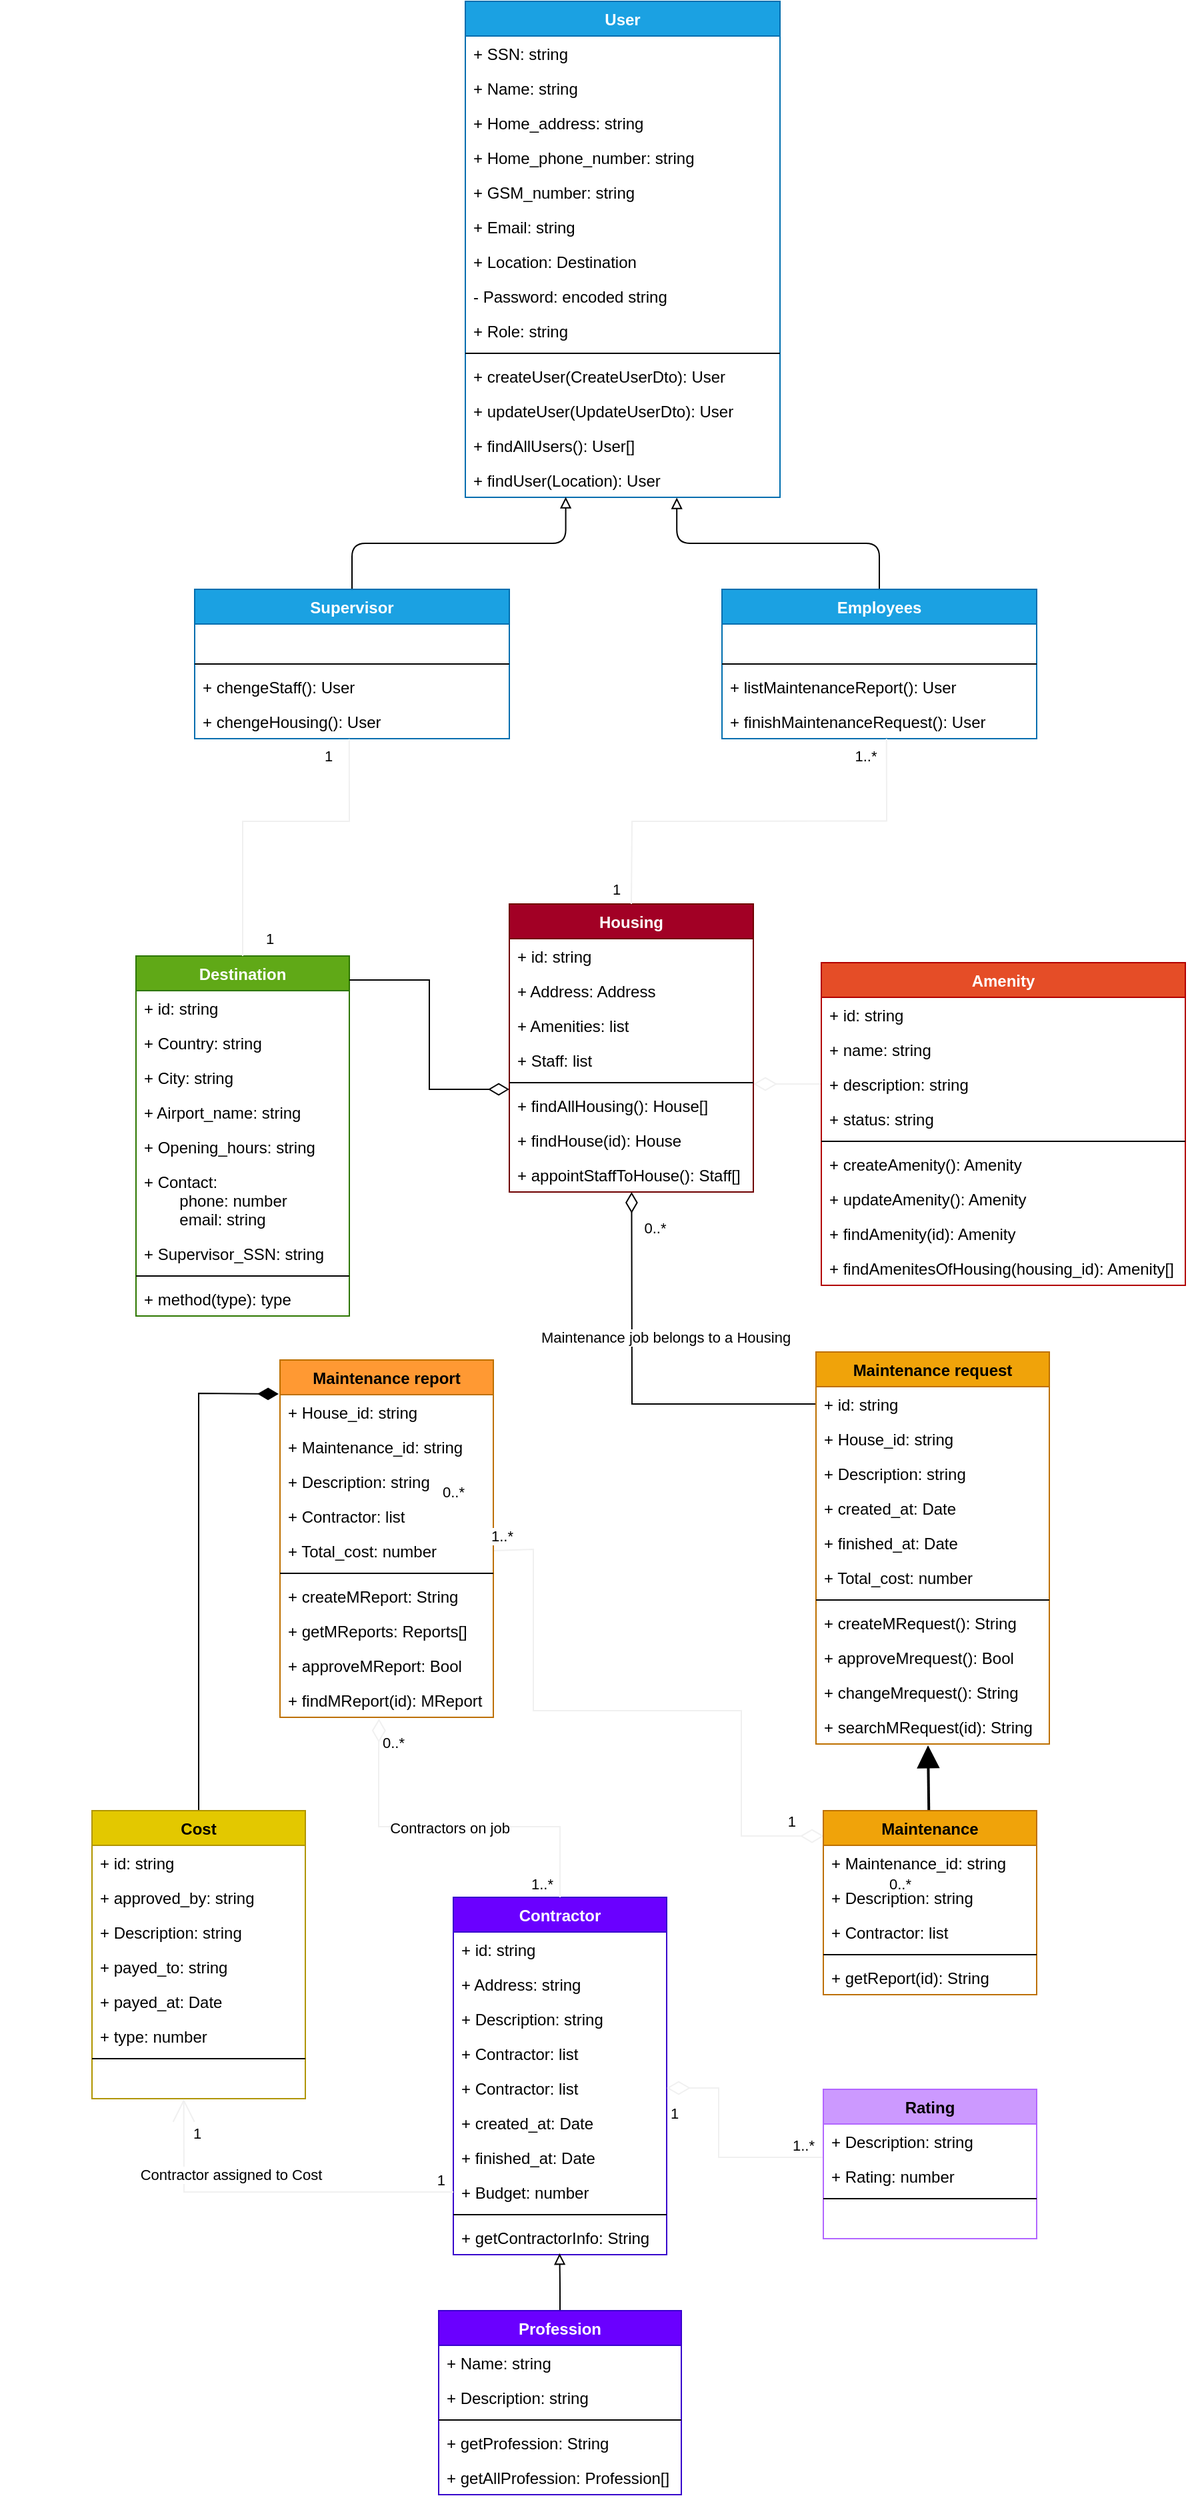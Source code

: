 <mxfile>
    <diagram id="9KU0bBCEW-RaKqwevqUj" name="Page-1">
        <mxGraphModel dx="584" dy="1667" grid="0" gridSize="10" guides="1" tooltips="1" connect="1" arrows="1" fold="1" page="1" pageScale="1" pageWidth="850" pageHeight="1100" math="0" shadow="0">
            <root>
                <mxCell id="0"/>
                <mxCell id="1" parent="0"/>
                <mxCell id="xqXcfZDND8LfCUrQlwkF-1" value="User" style="swimlane;fontStyle=1;align=center;verticalAlign=top;childLayout=stackLayout;horizontal=1;startSize=26;horizontalStack=0;resizeParent=1;resizeParentMax=0;resizeLast=0;collapsible=1;marginBottom=0;fillColor=#1ba1e2;strokeColor=#006EAF;fontColor=#ffffff;" parent="1" vertex="1">
                    <mxGeometry x="307" y="-641" width="236" height="372" as="geometry"/>
                </mxCell>
                <mxCell id="xqXcfZDND8LfCUrQlwkF-2" value="+ SSN: string" style="text;strokeColor=none;fillColor=none;align=left;verticalAlign=top;spacingLeft=4;spacingRight=4;overflow=hidden;rotatable=0;points=[[0,0.5],[1,0.5]];portConstraint=eastwest;" parent="xqXcfZDND8LfCUrQlwkF-1" vertex="1">
                    <mxGeometry y="26" width="236" height="26" as="geometry"/>
                </mxCell>
                <mxCell id="xqXcfZDND8LfCUrQlwkF-5" value="+ Name: string" style="text;strokeColor=none;fillColor=none;align=left;verticalAlign=top;spacingLeft=4;spacingRight=4;overflow=hidden;rotatable=0;points=[[0,0.5],[1,0.5]];portConstraint=eastwest;" parent="xqXcfZDND8LfCUrQlwkF-1" vertex="1">
                    <mxGeometry y="52" width="236" height="26" as="geometry"/>
                </mxCell>
                <mxCell id="61" value="+ Home_address: string" style="text;strokeColor=none;fillColor=none;align=left;verticalAlign=top;spacingLeft=4;spacingRight=4;overflow=hidden;rotatable=0;points=[[0,0.5],[1,0.5]];portConstraint=eastwest;" vertex="1" parent="xqXcfZDND8LfCUrQlwkF-1">
                    <mxGeometry y="78" width="236" height="26" as="geometry"/>
                </mxCell>
                <mxCell id="63" value="+ Home_phone_number: string" style="text;strokeColor=none;fillColor=none;align=left;verticalAlign=top;spacingLeft=4;spacingRight=4;overflow=hidden;rotatable=0;points=[[0,0.5],[1,0.5]];portConstraint=eastwest;" vertex="1" parent="xqXcfZDND8LfCUrQlwkF-1">
                    <mxGeometry y="104" width="236" height="26" as="geometry"/>
                </mxCell>
                <mxCell id="64" value="+ GSM_number: string" style="text;strokeColor=none;fillColor=none;align=left;verticalAlign=top;spacingLeft=4;spacingRight=4;overflow=hidden;rotatable=0;points=[[0,0.5],[1,0.5]];portConstraint=eastwest;" vertex="1" parent="xqXcfZDND8LfCUrQlwkF-1">
                    <mxGeometry y="130" width="236" height="26" as="geometry"/>
                </mxCell>
                <mxCell id="65" value="+ Email: string" style="text;strokeColor=none;fillColor=none;align=left;verticalAlign=top;spacingLeft=4;spacingRight=4;overflow=hidden;rotatable=0;points=[[0,0.5],[1,0.5]];portConstraint=eastwest;" vertex="1" parent="xqXcfZDND8LfCUrQlwkF-1">
                    <mxGeometry y="156" width="236" height="26" as="geometry"/>
                </mxCell>
                <mxCell id="66" value="+ Location: Destination" style="text;strokeColor=none;fillColor=none;align=left;verticalAlign=top;spacingLeft=4;spacingRight=4;overflow=hidden;rotatable=0;points=[[0,0.5],[1,0.5]];portConstraint=eastwest;" vertex="1" parent="xqXcfZDND8LfCUrQlwkF-1">
                    <mxGeometry y="182" width="236" height="26" as="geometry"/>
                </mxCell>
                <mxCell id="xqXcfZDND8LfCUrQlwkF-6" value="- Password: encoded string" style="text;strokeColor=none;fillColor=none;align=left;verticalAlign=top;spacingLeft=4;spacingRight=4;overflow=hidden;rotatable=0;points=[[0,0.5],[1,0.5]];portConstraint=eastwest;" parent="xqXcfZDND8LfCUrQlwkF-1" vertex="1">
                    <mxGeometry y="208" width="236" height="26" as="geometry"/>
                </mxCell>
                <mxCell id="xqXcfZDND8LfCUrQlwkF-7" value="+ Role: string" style="text;strokeColor=none;fillColor=none;align=left;verticalAlign=top;spacingLeft=4;spacingRight=4;overflow=hidden;rotatable=0;points=[[0,0.5],[1,0.5]];portConstraint=eastwest;" parent="xqXcfZDND8LfCUrQlwkF-1" vertex="1">
                    <mxGeometry y="234" width="236" height="26" as="geometry"/>
                </mxCell>
                <mxCell id="xqXcfZDND8LfCUrQlwkF-3" value="" style="line;strokeWidth=1;fillColor=none;align=left;verticalAlign=middle;spacingTop=-1;spacingLeft=3;spacingRight=3;rotatable=0;labelPosition=right;points=[];portConstraint=eastwest;" parent="xqXcfZDND8LfCUrQlwkF-1" vertex="1">
                    <mxGeometry y="260" width="236" height="8" as="geometry"/>
                </mxCell>
                <mxCell id="xqXcfZDND8LfCUrQlwkF-4" value="+ createUser(CreateUserDto): User" style="text;strokeColor=none;fillColor=none;align=left;verticalAlign=top;spacingLeft=4;spacingRight=4;overflow=hidden;rotatable=0;points=[[0,0.5],[1,0.5]];portConstraint=eastwest;" parent="xqXcfZDND8LfCUrQlwkF-1" vertex="1">
                    <mxGeometry y="268" width="236" height="26" as="geometry"/>
                </mxCell>
                <mxCell id="28" value="+ updateUser(UpdateUserDto): User" style="text;strokeColor=none;fillColor=none;align=left;verticalAlign=top;spacingLeft=4;spacingRight=4;overflow=hidden;rotatable=0;points=[[0,0.5],[1,0.5]];portConstraint=eastwest;" vertex="1" parent="xqXcfZDND8LfCUrQlwkF-1">
                    <mxGeometry y="294" width="236" height="26" as="geometry"/>
                </mxCell>
                <mxCell id="29" value="+ findAllUsers(): User[]" style="text;strokeColor=none;fillColor=none;align=left;verticalAlign=top;spacingLeft=4;spacingRight=4;overflow=hidden;rotatable=0;points=[[0,0.5],[1,0.5]];portConstraint=eastwest;" vertex="1" parent="xqXcfZDND8LfCUrQlwkF-1">
                    <mxGeometry y="320" width="236" height="26" as="geometry"/>
                </mxCell>
                <mxCell id="30" value="+ findUser(Location): User" style="text;strokeColor=none;fillColor=none;align=left;verticalAlign=top;spacingLeft=4;spacingRight=4;overflow=hidden;rotatable=0;points=[[0,0.5],[1,0.5]];portConstraint=eastwest;" vertex="1" parent="xqXcfZDND8LfCUrQlwkF-1">
                    <mxGeometry y="346" width="236" height="26" as="geometry"/>
                </mxCell>
                <mxCell id="12" style="edgeStyle=none;html=1;entryX=0;entryY=0.5;entryDx=0;entryDy=0;startArrow=diamondThin;startFill=0;endArrow=none;endFill=0;endSize=14;startSize=13;rounded=0;" edge="1" parent="1" source="xqXcfZDND8LfCUrQlwkF-8" target="xqXcfZDND8LfCUrQlwkF-36">
                    <mxGeometry relative="1" as="geometry">
                        <Array as="points">
                            <mxPoint x="432" y="411"/>
                        </Array>
                    </mxGeometry>
                </mxCell>
                <mxCell id="79" style="edgeStyle=none;rounded=0;jumpStyle=line;html=1;entryX=0;entryY=0.5;entryDx=0;entryDy=0;fontSize=11;startArrow=diamondThin;startFill=0;endArrow=none;endFill=0;startSize=15;endSize=16;strokeColor=#f0f0f0;" edge="1" parent="1" target="70">
                    <mxGeometry relative="1" as="geometry">
                        <mxPoint x="523" y="171" as="sourcePoint"/>
                    </mxGeometry>
                </mxCell>
                <mxCell id="xqXcfZDND8LfCUrQlwkF-8" value="Housing" style="swimlane;fontStyle=1;align=center;verticalAlign=top;childLayout=stackLayout;horizontal=1;startSize=26;horizontalStack=0;resizeParent=1;resizeParentMax=0;resizeLast=0;collapsible=1;marginBottom=0;fillColor=#a20025;strokeColor=#6F0000;fontColor=#ffffff;" parent="1" vertex="1">
                    <mxGeometry x="340" y="36" width="183" height="216" as="geometry"/>
                </mxCell>
                <mxCell id="xqXcfZDND8LfCUrQlwkF-15" value="+ id: string" style="text;strokeColor=none;fillColor=none;align=left;verticalAlign=top;spacingLeft=4;spacingRight=4;overflow=hidden;rotatable=0;points=[[0,0.5],[1,0.5]];portConstraint=eastwest;" parent="xqXcfZDND8LfCUrQlwkF-8" vertex="1">
                    <mxGeometry y="26" width="183" height="26" as="geometry"/>
                </mxCell>
                <mxCell id="xqXcfZDND8LfCUrQlwkF-9" value="+ Address: Address" style="text;strokeColor=none;fillColor=none;align=left;verticalAlign=top;spacingLeft=4;spacingRight=4;overflow=hidden;rotatable=0;points=[[0,0.5],[1,0.5]];portConstraint=eastwest;" parent="xqXcfZDND8LfCUrQlwkF-8" vertex="1">
                    <mxGeometry y="52" width="183" height="26" as="geometry"/>
                </mxCell>
                <mxCell id="xqXcfZDND8LfCUrQlwkF-10" value="+ Amenities: list" style="text;strokeColor=none;fillColor=none;align=left;verticalAlign=top;spacingLeft=4;spacingRight=4;overflow=hidden;rotatable=0;points=[[0,0.5],[1,0.5]];portConstraint=eastwest;" parent="xqXcfZDND8LfCUrQlwkF-8" vertex="1">
                    <mxGeometry y="78" width="183" height="26" as="geometry"/>
                </mxCell>
                <mxCell id="xqXcfZDND8LfCUrQlwkF-11" value="+ Staff: list" style="text;strokeColor=none;fillColor=none;align=left;verticalAlign=top;spacingLeft=4;spacingRight=4;overflow=hidden;rotatable=0;points=[[0,0.5],[1,0.5]];portConstraint=eastwest;" parent="xqXcfZDND8LfCUrQlwkF-8" vertex="1">
                    <mxGeometry y="104" width="183" height="26" as="geometry"/>
                </mxCell>
                <mxCell id="xqXcfZDND8LfCUrQlwkF-13" value="" style="line;strokeWidth=1;fillColor=none;align=left;verticalAlign=middle;spacingTop=-1;spacingLeft=3;spacingRight=3;rotatable=0;labelPosition=right;points=[];portConstraint=eastwest;" parent="xqXcfZDND8LfCUrQlwkF-8" vertex="1">
                    <mxGeometry y="130" width="183" height="8" as="geometry"/>
                </mxCell>
                <mxCell id="xqXcfZDND8LfCUrQlwkF-14" value="+ findAllHousing(): House[] " style="text;strokeColor=none;fillColor=none;align=left;verticalAlign=top;spacingLeft=4;spacingRight=4;overflow=hidden;rotatable=0;points=[[0,0.5],[1,0.5]];portConstraint=eastwest;" parent="xqXcfZDND8LfCUrQlwkF-8" vertex="1">
                    <mxGeometry y="138" width="183" height="26" as="geometry"/>
                </mxCell>
                <mxCell id="119" value="+ findHouse(id): House" style="text;strokeColor=none;fillColor=none;align=left;verticalAlign=top;spacingLeft=4;spacingRight=4;overflow=hidden;rotatable=0;points=[[0,0.5],[1,0.5]];portConstraint=eastwest;" vertex="1" parent="xqXcfZDND8LfCUrQlwkF-8">
                    <mxGeometry y="164" width="183" height="26" as="geometry"/>
                </mxCell>
                <mxCell id="139" value="+ appointStaffToHouse(): Staff[]" style="text;strokeColor=none;fillColor=none;align=left;verticalAlign=top;spacingLeft=4;spacingRight=4;overflow=hidden;rotatable=0;points=[[0,0.5],[1,0.5]];portConstraint=eastwest;" vertex="1" parent="xqXcfZDND8LfCUrQlwkF-8">
                    <mxGeometry y="190" width="183" height="26" as="geometry"/>
                </mxCell>
                <mxCell id="xqXcfZDND8LfCUrQlwkF-16" value="Destination" style="swimlane;fontStyle=1;align=center;verticalAlign=top;childLayout=stackLayout;horizontal=1;startSize=26;horizontalStack=0;resizeParent=1;resizeParentMax=0;resizeLast=0;collapsible=1;marginBottom=0;fillColor=#60a917;strokeColor=#2D7600;fontColor=#ffffff;" parent="1" vertex="1">
                    <mxGeometry x="60" y="75" width="160" height="270" as="geometry"/>
                </mxCell>
                <mxCell id="xqXcfZDND8LfCUrQlwkF-17" value="+ id: string" style="text;strokeColor=none;fillColor=none;align=left;verticalAlign=top;spacingLeft=4;spacingRight=4;overflow=hidden;rotatable=0;points=[[0,0.5],[1,0.5]];portConstraint=eastwest;" parent="xqXcfZDND8LfCUrQlwkF-16" vertex="1">
                    <mxGeometry y="26" width="160" height="26" as="geometry"/>
                </mxCell>
                <mxCell id="xqXcfZDND8LfCUrQlwkF-18" value="+ Country: string" style="text;strokeColor=none;fillColor=none;align=left;verticalAlign=top;spacingLeft=4;spacingRight=4;overflow=hidden;rotatable=0;points=[[0,0.5],[1,0.5]];portConstraint=eastwest;" parent="xqXcfZDND8LfCUrQlwkF-16" vertex="1">
                    <mxGeometry y="52" width="160" height="26" as="geometry"/>
                </mxCell>
                <mxCell id="xqXcfZDND8LfCUrQlwkF-32" value="+ City: string" style="text;strokeColor=none;fillColor=none;align=left;verticalAlign=top;spacingLeft=4;spacingRight=4;overflow=hidden;rotatable=0;points=[[0,0.5],[1,0.5]];portConstraint=eastwest;" parent="xqXcfZDND8LfCUrQlwkF-16" vertex="1">
                    <mxGeometry y="78" width="160" height="26" as="geometry"/>
                </mxCell>
                <mxCell id="xqXcfZDND8LfCUrQlwkF-34" value="+ Airport_name: string" style="text;strokeColor=none;fillColor=none;align=left;verticalAlign=top;spacingLeft=4;spacingRight=4;overflow=hidden;rotatable=0;points=[[0,0.5],[1,0.5]];portConstraint=eastwest;" parent="xqXcfZDND8LfCUrQlwkF-16" vertex="1">
                    <mxGeometry y="104" width="160" height="26" as="geometry"/>
                </mxCell>
                <mxCell id="xqXcfZDND8LfCUrQlwkF-33" value="+ Opening_hours: string" style="text;strokeColor=none;fillColor=none;align=left;verticalAlign=top;spacingLeft=4;spacingRight=4;overflow=hidden;rotatable=0;points=[[0,0.5],[1,0.5]];portConstraint=eastwest;" parent="xqXcfZDND8LfCUrQlwkF-16" vertex="1">
                    <mxGeometry y="130" width="160" height="26" as="geometry"/>
                </mxCell>
                <mxCell id="xqXcfZDND8LfCUrQlwkF-19" value="+ Contact: &#10;        phone: number&#10;        email: string" style="text;strokeColor=none;fillColor=none;align=left;verticalAlign=top;spacingLeft=4;spacingRight=4;overflow=hidden;rotatable=0;points=[[0,0.5],[1,0.5]];portConstraint=eastwest;" parent="xqXcfZDND8LfCUrQlwkF-16" vertex="1">
                    <mxGeometry y="156" width="160" height="54" as="geometry"/>
                </mxCell>
                <mxCell id="xqXcfZDND8LfCUrQlwkF-20" value="+ Supervisor_SSN: string" style="text;strokeColor=none;fillColor=none;align=left;verticalAlign=top;spacingLeft=4;spacingRight=4;overflow=hidden;rotatable=0;points=[[0,0.5],[1,0.5]];portConstraint=eastwest;" parent="xqXcfZDND8LfCUrQlwkF-16" vertex="1">
                    <mxGeometry y="210" width="160" height="26" as="geometry"/>
                </mxCell>
                <mxCell id="xqXcfZDND8LfCUrQlwkF-22" value="" style="line;strokeWidth=1;fillColor=none;align=left;verticalAlign=middle;spacingTop=-1;spacingLeft=3;spacingRight=3;rotatable=0;labelPosition=right;points=[];portConstraint=eastwest;" parent="xqXcfZDND8LfCUrQlwkF-16" vertex="1">
                    <mxGeometry y="236" width="160" height="8" as="geometry"/>
                </mxCell>
                <mxCell id="xqXcfZDND8LfCUrQlwkF-23" value="+ method(type): type" style="text;strokeColor=none;fillColor=none;align=left;verticalAlign=top;spacingLeft=4;spacingRight=4;overflow=hidden;rotatable=0;points=[[0,0.5],[1,0.5]];portConstraint=eastwest;" parent="xqXcfZDND8LfCUrQlwkF-16" vertex="1">
                    <mxGeometry y="244" width="160" height="26" as="geometry"/>
                </mxCell>
                <mxCell id="15" style="edgeStyle=none;html=1;fontSize=8;startArrow=diamondThin;startFill=1;endArrow=none;endFill=0;startSize=13;endSize=14;entryX=0.5;entryY=0;entryDx=0;entryDy=0;exitX=-0.006;exitY=0.095;exitDx=0;exitDy=0;exitPerimeter=0;jumpStyle=line;rounded=0;" edge="1" parent="1" source="80" target="2">
                    <mxGeometry relative="1" as="geometry">
                        <Array as="points">
                            <mxPoint x="107" y="403"/>
                        </Array>
                    </mxGeometry>
                </mxCell>
                <mxCell id="92" style="edgeStyle=none;rounded=0;jumpStyle=line;html=1;entryX=1;entryY=0.5;entryDx=0;entryDy=0;fontSize=11;startArrow=diamondThin;startFill=0;endArrow=none;endFill=0;startSize=15;endSize=16;strokeColor=#f0f0f0;exitX=0.003;exitY=0.138;exitDx=0;exitDy=0;exitPerimeter=0;" edge="1" parent="1" source="110" target="87">
                    <mxGeometry relative="1" as="geometry">
                        <Array as="points">
                            <mxPoint x="514" y="735"/>
                            <mxPoint x="514" y="641"/>
                            <mxPoint x="425" y="641"/>
                            <mxPoint x="358" y="641"/>
                            <mxPoint x="358" y="520"/>
                        </Array>
                    </mxGeometry>
                </mxCell>
                <mxCell id="xqXcfZDND8LfCUrQlwkF-35" value="Maintenance request" style="swimlane;fontStyle=1;align=center;verticalAlign=top;childLayout=stackLayout;horizontal=1;startSize=26;horizontalStack=0;resizeParent=1;resizeParentMax=0;resizeLast=0;collapsible=1;marginBottom=0;fillColor=#f0a30a;strokeColor=#BD7000;fontColor=#000000;" parent="1" vertex="1">
                    <mxGeometry x="570" y="372" width="175" height="294" as="geometry"/>
                </mxCell>
                <mxCell id="xqXcfZDND8LfCUrQlwkF-36" value="+ id: string" style="text;strokeColor=none;fillColor=none;align=left;verticalAlign=top;spacingLeft=4;spacingRight=4;overflow=hidden;rotatable=0;points=[[0,0.5],[1,0.5]];portConstraint=eastwest;" parent="xqXcfZDND8LfCUrQlwkF-35" vertex="1">
                    <mxGeometry y="26" width="175" height="26" as="geometry"/>
                </mxCell>
                <mxCell id="111" value="+ House_id: string" style="text;strokeColor=none;fillColor=none;align=left;verticalAlign=top;spacingLeft=4;spacingRight=4;overflow=hidden;rotatable=0;points=[[0,0.5],[1,0.5]];portConstraint=eastwest;" vertex="1" parent="xqXcfZDND8LfCUrQlwkF-35">
                    <mxGeometry y="52" width="175" height="26" as="geometry"/>
                </mxCell>
                <mxCell id="xqXcfZDND8LfCUrQlwkF-38" value="+ Description: string" style="text;strokeColor=none;fillColor=none;align=left;verticalAlign=top;spacingLeft=4;spacingRight=4;overflow=hidden;rotatable=0;points=[[0,0.5],[1,0.5]];portConstraint=eastwest;" parent="xqXcfZDND8LfCUrQlwkF-35" vertex="1">
                    <mxGeometry y="78" width="175" height="26" as="geometry"/>
                </mxCell>
                <mxCell id="xqXcfZDND8LfCUrQlwkF-40" value="+ created_at: Date" style="text;strokeColor=none;fillColor=none;align=left;verticalAlign=top;spacingLeft=4;spacingRight=4;overflow=hidden;rotatable=0;points=[[0,0.5],[1,0.5]];portConstraint=eastwest;" parent="xqXcfZDND8LfCUrQlwkF-35" vertex="1">
                    <mxGeometry y="104" width="175" height="26" as="geometry"/>
                </mxCell>
                <mxCell id="101" value="+ finished_at: Date" style="text;strokeColor=none;fillColor=none;align=left;verticalAlign=top;spacingLeft=4;spacingRight=4;overflow=hidden;rotatable=0;points=[[0,0.5],[1,0.5]];portConstraint=eastwest;" vertex="1" parent="xqXcfZDND8LfCUrQlwkF-35">
                    <mxGeometry y="130" width="175" height="26" as="geometry"/>
                </mxCell>
                <mxCell id="115" value="+ Total_cost: number" style="text;strokeColor=none;fillColor=none;align=left;verticalAlign=top;spacingLeft=4;spacingRight=4;overflow=hidden;rotatable=0;points=[[0,0.5],[1,0.5]];portConstraint=eastwest;" vertex="1" parent="xqXcfZDND8LfCUrQlwkF-35">
                    <mxGeometry y="156" width="175" height="26" as="geometry"/>
                </mxCell>
                <mxCell id="xqXcfZDND8LfCUrQlwkF-41" value="" style="line;strokeWidth=1;fillColor=none;align=left;verticalAlign=middle;spacingTop=-1;spacingLeft=3;spacingRight=3;rotatable=0;labelPosition=right;points=[];portConstraint=eastwest;" parent="xqXcfZDND8LfCUrQlwkF-35" vertex="1">
                    <mxGeometry y="182" width="175" height="8" as="geometry"/>
                </mxCell>
                <mxCell id="xqXcfZDND8LfCUrQlwkF-42" value="+ createMRequest(): String" style="text;strokeColor=none;fillColor=none;align=left;verticalAlign=top;spacingLeft=4;spacingRight=4;overflow=hidden;rotatable=0;points=[[0,0.5],[1,0.5]];portConstraint=eastwest;" parent="xqXcfZDND8LfCUrQlwkF-35" vertex="1">
                    <mxGeometry y="190" width="175" height="26" as="geometry"/>
                </mxCell>
                <mxCell id="125" value="+ approveMrequest(): Bool" style="text;strokeColor=none;fillColor=none;align=left;verticalAlign=top;spacingLeft=4;spacingRight=4;overflow=hidden;rotatable=0;points=[[0,0.5],[1,0.5]];portConstraint=eastwest;" vertex="1" parent="xqXcfZDND8LfCUrQlwkF-35">
                    <mxGeometry y="216" width="175" height="26" as="geometry"/>
                </mxCell>
                <mxCell id="137" value="+ changeMrequest(): String" style="text;strokeColor=none;fillColor=none;align=left;verticalAlign=top;spacingLeft=4;spacingRight=4;overflow=hidden;rotatable=0;points=[[0,0.5],[1,0.5]];portConstraint=eastwest;" vertex="1" parent="xqXcfZDND8LfCUrQlwkF-35">
                    <mxGeometry y="242" width="175" height="26" as="geometry"/>
                </mxCell>
                <mxCell id="136" value="+ searchMRequest(id): String " style="text;strokeColor=none;fillColor=none;align=left;verticalAlign=top;spacingLeft=4;spacingRight=4;overflow=hidden;rotatable=0;points=[[0,0.5],[1,0.5]];portConstraint=eastwest;" vertex="1" parent="xqXcfZDND8LfCUrQlwkF-35">
                    <mxGeometry y="268" width="175" height="26" as="geometry"/>
                </mxCell>
                <mxCell id="2" value="Cost" style="swimlane;fontStyle=1;align=center;verticalAlign=top;childLayout=stackLayout;horizontal=1;startSize=26;horizontalStack=0;resizeParent=1;resizeParentMax=0;resizeLast=0;collapsible=1;marginBottom=0;fillColor=#e3c800;strokeColor=#B09500;fontColor=#000000;" vertex="1" parent="1">
                    <mxGeometry x="27" y="716" width="160" height="216" as="geometry"/>
                </mxCell>
                <mxCell id="3" value="+ id: string" style="text;strokeColor=none;fillColor=none;align=left;verticalAlign=top;spacingLeft=4;spacingRight=4;overflow=hidden;rotatable=0;points=[[0,0.5],[1,0.5]];portConstraint=eastwest;" vertex="1" parent="2">
                    <mxGeometry y="26" width="160" height="26" as="geometry"/>
                </mxCell>
                <mxCell id="4" value="+ approved_by: string" style="text;strokeColor=none;fillColor=none;align=left;verticalAlign=top;spacingLeft=4;spacingRight=4;overflow=hidden;rotatable=0;points=[[0,0.5],[1,0.5]];portConstraint=eastwest;" vertex="1" parent="2">
                    <mxGeometry y="52" width="160" height="26" as="geometry"/>
                </mxCell>
                <mxCell id="5" value="+ Description: string" style="text;strokeColor=none;fillColor=none;align=left;verticalAlign=top;spacingLeft=4;spacingRight=4;overflow=hidden;rotatable=0;points=[[0,0.5],[1,0.5]];portConstraint=eastwest;" vertex="1" parent="2">
                    <mxGeometry y="78" width="160" height="26" as="geometry"/>
                </mxCell>
                <mxCell id="6" value="+ payed_to: string" style="text;strokeColor=none;fillColor=none;align=left;verticalAlign=top;spacingLeft=4;spacingRight=4;overflow=hidden;rotatable=0;points=[[0,0.5],[1,0.5]];portConstraint=eastwest;" vertex="1" parent="2">
                    <mxGeometry y="104" width="160" height="26" as="geometry"/>
                </mxCell>
                <mxCell id="7" value="+ payed_at: Date" style="text;strokeColor=none;fillColor=none;align=left;verticalAlign=top;spacingLeft=4;spacingRight=4;overflow=hidden;rotatable=0;points=[[0,0.5],[1,0.5]];portConstraint=eastwest;" vertex="1" parent="2">
                    <mxGeometry y="130" width="160" height="26" as="geometry"/>
                </mxCell>
                <mxCell id="9" value="+ type: number" style="text;strokeColor=none;fillColor=none;align=left;verticalAlign=top;spacingLeft=4;spacingRight=4;overflow=hidden;rotatable=0;points=[[0,0.5],[1,0.5]];portConstraint=eastwest;" vertex="1" parent="2">
                    <mxGeometry y="156" width="160" height="26" as="geometry"/>
                </mxCell>
                <mxCell id="10" value="" style="line;strokeWidth=1;fillColor=none;align=left;verticalAlign=middle;spacingTop=-1;spacingLeft=3;spacingRight=3;rotatable=0;labelPosition=right;points=[];portConstraint=eastwest;" vertex="1" parent="2">
                    <mxGeometry y="182" width="160" height="8" as="geometry"/>
                </mxCell>
                <mxCell id="11" value=" " style="text;strokeColor=none;fillColor=none;align=left;verticalAlign=top;spacingLeft=4;spacingRight=4;overflow=hidden;rotatable=0;points=[[0,0.5],[1,0.5]];portConstraint=eastwest;" vertex="1" parent="2">
                    <mxGeometry y="190" width="160" height="26" as="geometry"/>
                </mxCell>
                <mxCell id="13" value="0..*" style="text;html=1;resizable=0;autosize=1;align=center;verticalAlign=middle;points=[];fillColor=none;strokeColor=none;rounded=0;fontSize=11;" vertex="1" parent="1">
                    <mxGeometry x="435" y="270" width="27" height="17" as="geometry"/>
                </mxCell>
                <mxCell id="16" value="Contractor" style="swimlane;fontStyle=1;align=center;verticalAlign=top;childLayout=stackLayout;horizontal=1;startSize=26;horizontalStack=0;resizeParent=1;resizeParentMax=0;resizeLast=0;collapsible=1;marginBottom=0;strokeColor=#3700CC;fontColor=#ffffff;fillColor=#6a00ff;" vertex="1" parent="1">
                    <mxGeometry x="298" y="781" width="160" height="268" as="geometry"/>
                </mxCell>
                <mxCell id="17" value="+ id: string" style="text;strokeColor=none;fillColor=none;align=left;verticalAlign=top;spacingLeft=4;spacingRight=4;overflow=hidden;rotatable=0;points=[[0,0.5],[1,0.5]];portConstraint=eastwest;" vertex="1" parent="16">
                    <mxGeometry y="26" width="160" height="26" as="geometry"/>
                </mxCell>
                <mxCell id="18" value="+ Address: string" style="text;strokeColor=none;fillColor=none;align=left;verticalAlign=top;spacingLeft=4;spacingRight=4;overflow=hidden;rotatable=0;points=[[0,0.5],[1,0.5]];portConstraint=eastwest;" vertex="1" parent="16">
                    <mxGeometry y="52" width="160" height="26" as="geometry"/>
                </mxCell>
                <mxCell id="19" value="+ Description: string" style="text;strokeColor=none;fillColor=none;align=left;verticalAlign=top;spacingLeft=4;spacingRight=4;overflow=hidden;rotatable=0;points=[[0,0.5],[1,0.5]];portConstraint=eastwest;" vertex="1" parent="16">
                    <mxGeometry y="78" width="160" height="26" as="geometry"/>
                </mxCell>
                <mxCell id="36" value="+ Contractor: list" style="text;strokeColor=none;fillColor=none;align=left;verticalAlign=top;spacingLeft=4;spacingRight=4;overflow=hidden;rotatable=0;points=[[0,0.5],[1,0.5]];portConstraint=eastwest;" vertex="1" parent="16">
                    <mxGeometry y="104" width="160" height="26" as="geometry"/>
                </mxCell>
                <mxCell id="20" value="+ Contractor: list" style="text;strokeColor=none;fillColor=none;align=left;verticalAlign=top;spacingLeft=4;spacingRight=4;overflow=hidden;rotatable=0;points=[[0,0.5],[1,0.5]];portConstraint=eastwest;" vertex="1" parent="16">
                    <mxGeometry y="130" width="160" height="26" as="geometry"/>
                </mxCell>
                <mxCell id="21" value="+ created_at: Date" style="text;strokeColor=none;fillColor=none;align=left;verticalAlign=top;spacingLeft=4;spacingRight=4;overflow=hidden;rotatable=0;points=[[0,0.5],[1,0.5]];portConstraint=eastwest;" vertex="1" parent="16">
                    <mxGeometry y="156" width="160" height="26" as="geometry"/>
                </mxCell>
                <mxCell id="22" value="+ finished_at: Date" style="text;strokeColor=none;fillColor=none;align=left;verticalAlign=top;spacingLeft=4;spacingRight=4;overflow=hidden;rotatable=0;points=[[0,0.5],[1,0.5]];portConstraint=eastwest;" vertex="1" parent="16">
                    <mxGeometry y="182" width="160" height="26" as="geometry"/>
                </mxCell>
                <mxCell id="23" value="+ Budget: number" style="text;strokeColor=none;fillColor=none;align=left;verticalAlign=top;spacingLeft=4;spacingRight=4;overflow=hidden;rotatable=0;points=[[0,0.5],[1,0.5]];portConstraint=eastwest;" vertex="1" parent="16">
                    <mxGeometry y="208" width="160" height="26" as="geometry"/>
                </mxCell>
                <mxCell id="24" value="" style="line;strokeWidth=1;fillColor=none;align=left;verticalAlign=middle;spacingTop=-1;spacingLeft=3;spacingRight=3;rotatable=0;labelPosition=right;points=[];portConstraint=eastwest;" vertex="1" parent="16">
                    <mxGeometry y="234" width="160" height="8" as="geometry"/>
                </mxCell>
                <mxCell id="25" value="+ getContractorInfo: String" style="text;strokeColor=none;fillColor=none;align=left;verticalAlign=top;spacingLeft=4;spacingRight=4;overflow=hidden;rotatable=0;points=[[0,0.5],[1,0.5]];portConstraint=eastwest;" vertex="1" parent="16">
                    <mxGeometry y="242" width="160" height="26" as="geometry"/>
                </mxCell>
                <mxCell id="27" style="edgeStyle=none;html=1;startArrow=diamondThin;startFill=0;endArrow=none;endFill=0;endSize=14;startSize=13;rounded=0;" edge="1" parent="1">
                    <mxGeometry relative="1" as="geometry">
                        <mxPoint x="340" y="175" as="sourcePoint"/>
                        <mxPoint x="220" y="93" as="targetPoint"/>
                        <Array as="points">
                            <mxPoint x="280" y="175"/>
                            <mxPoint x="280" y="93"/>
                        </Array>
                    </mxGeometry>
                </mxCell>
                <mxCell id="32" value="" style="endArrow=none;html=1;fontSize=11;startSize=15;endSize=16;strokeColor=#f0f0f0;endFill=0;startArrow=open;startFill=0;exitX=0.43;exitY=1.01;exitDx=0;exitDy=0;exitPerimeter=0;rounded=0;entryX=0;entryY=0.5;entryDx=0;entryDy=0;" edge="1" parent="1" source="11" target="23">
                    <mxGeometry relative="1" as="geometry">
                        <mxPoint x="107" y="902" as="sourcePoint"/>
                        <mxPoint x="201" y="926" as="targetPoint"/>
                        <Array as="points">
                            <mxPoint x="96" y="1002"/>
                        </Array>
                    </mxGeometry>
                </mxCell>
                <mxCell id="33" value="Contractor assigned to Cost" style="edgeLabel;resizable=0;html=1;align=center;verticalAlign=middle;" connectable="0" vertex="1" parent="32">
                    <mxGeometry relative="1" as="geometry">
                        <mxPoint x="-32" y="-13" as="offset"/>
                    </mxGeometry>
                </mxCell>
                <mxCell id="34" value="1" style="edgeLabel;resizable=0;html=1;align=left;verticalAlign=bottom;" connectable="0" vertex="1" parent="32">
                    <mxGeometry x="-1" relative="1" as="geometry">
                        <mxPoint x="5" y="34" as="offset"/>
                    </mxGeometry>
                </mxCell>
                <mxCell id="35" value="1" style="edgeLabel;resizable=0;html=1;align=right;verticalAlign=bottom;" connectable="0" vertex="1" parent="32">
                    <mxGeometry x="1" relative="1" as="geometry">
                        <mxPoint x="-5" y="-1" as="offset"/>
                    </mxGeometry>
                </mxCell>
                <mxCell id="37" value="" style="endArrow=none;html=1;fontSize=11;startSize=15;endSize=16;strokeColor=#f0f0f0;endFill=0;startArrow=diamondThin;startFill=0;rounded=0;entryX=0.5;entryY=0;entryDx=0;entryDy=0;exitX=0.464;exitY=1.038;exitDx=0;exitDy=0;exitPerimeter=0;" edge="1" parent="1" source="143" target="16">
                    <mxGeometry relative="1" as="geometry">
                        <mxPoint x="242" y="630" as="sourcePoint"/>
                        <mxPoint x="304" y="734" as="targetPoint"/>
                        <Array as="points">
                            <mxPoint x="242" y="676"/>
                            <mxPoint x="242" y="728"/>
                            <mxPoint x="378" y="728"/>
                        </Array>
                    </mxGeometry>
                </mxCell>
                <mxCell id="38" value="Contractors on job" style="edgeLabel;resizable=0;html=1;align=center;verticalAlign=middle;" connectable="0" vertex="1" parent="37">
                    <mxGeometry relative="1" as="geometry">
                        <mxPoint x="-1" y="1" as="offset"/>
                    </mxGeometry>
                </mxCell>
                <mxCell id="39" value="0..*" style="edgeLabel;resizable=0;html=1;align=left;verticalAlign=bottom;" connectable="0" vertex="1" parent="37">
                    <mxGeometry x="-1" relative="1" as="geometry">
                        <mxPoint x="1" y="27" as="offset"/>
                    </mxGeometry>
                </mxCell>
                <mxCell id="40" value="1..*" style="edgeLabel;resizable=0;html=1;align=right;verticalAlign=bottom;" connectable="0" vertex="1" parent="37">
                    <mxGeometry x="1" relative="1" as="geometry">
                        <mxPoint x="-5" y="-1" as="offset"/>
                    </mxGeometry>
                </mxCell>
                <mxCell id="41" value="Maintenance job belongs to a Housing" style="edgeLabel;resizable=0;html=1;align=center;verticalAlign=middle;" connectable="0" vertex="1" parent="37">
                    <mxGeometry relative="1" as="geometry">
                        <mxPoint x="161" y="-367" as="offset"/>
                    </mxGeometry>
                </mxCell>
                <mxCell id="93" value="0..*" style="edgeLabel;resizable=0;html=1;align=left;verticalAlign=bottom;" connectable="0" vertex="1" parent="37">
                    <mxGeometry x="-1" relative="1" as="geometry">
                        <mxPoint x="46" y="-161" as="offset"/>
                    </mxGeometry>
                </mxCell>
                <mxCell id="167" style="edgeStyle=orthogonalEdgeStyle;html=1;entryX=0.319;entryY=0.991;entryDx=0;entryDy=0;entryPerimeter=0;startArrow=none;startFill=0;endArrow=block;endFill=0;" edge="1" parent="1" source="42" target="30">
                    <mxGeometry relative="1" as="geometry"/>
                </mxCell>
                <mxCell id="42" value="Supervisor" style="swimlane;fontStyle=1;align=center;verticalAlign=top;childLayout=stackLayout;horizontal=1;startSize=26;horizontalStack=0;resizeParent=1;resizeParentMax=0;resizeLast=0;collapsible=1;marginBottom=0;fillColor=#1ba1e2;strokeColor=#006EAF;fontColor=#ffffff;" vertex="1" parent="1">
                    <mxGeometry x="104" y="-200" width="236" height="112" as="geometry"/>
                </mxCell>
                <mxCell id="43" value=" " style="text;strokeColor=none;fillColor=none;align=left;verticalAlign=top;spacingLeft=4;spacingRight=4;overflow=hidden;rotatable=0;points=[[0,0.5],[1,0.5]];portConstraint=eastwest;" vertex="1" parent="42">
                    <mxGeometry y="26" width="236" height="26" as="geometry"/>
                </mxCell>
                <mxCell id="47" value="" style="line;strokeWidth=1;fillColor=none;align=left;verticalAlign=middle;spacingTop=-1;spacingLeft=3;spacingRight=3;rotatable=0;labelPosition=right;points=[];portConstraint=eastwest;" vertex="1" parent="42">
                    <mxGeometry y="52" width="236" height="8" as="geometry"/>
                </mxCell>
                <mxCell id="104" value="+ chengeStaff(): User" style="text;strokeColor=none;fillColor=none;align=left;verticalAlign=top;spacingLeft=4;spacingRight=4;overflow=hidden;rotatable=0;points=[[0,0.5],[1,0.5]];portConstraint=eastwest;" vertex="1" parent="42">
                    <mxGeometry y="60" width="236" height="26" as="geometry"/>
                </mxCell>
                <mxCell id="106" value="+ chengeHousing(): User" style="text;strokeColor=none;fillColor=none;align=left;verticalAlign=top;spacingLeft=4;spacingRight=4;overflow=hidden;rotatable=0;points=[[0,0.5],[1,0.5]];portConstraint=eastwest;" vertex="1" parent="42">
                    <mxGeometry y="86" width="236" height="26" as="geometry"/>
                </mxCell>
                <mxCell id="168" style="edgeStyle=orthogonalEdgeStyle;html=1;entryX=0.672;entryY=1.009;entryDx=0;entryDy=0;entryPerimeter=0;startArrow=none;startFill=0;endArrow=block;endFill=0;" edge="1" parent="1" source="54" target="30">
                    <mxGeometry relative="1" as="geometry"/>
                </mxCell>
                <mxCell id="54" value="Employees" style="swimlane;fontStyle=1;align=center;verticalAlign=top;childLayout=stackLayout;horizontal=1;startSize=26;horizontalStack=0;resizeParent=1;resizeParentMax=0;resizeLast=0;collapsible=1;marginBottom=0;fillColor=#1ba1e2;strokeColor=#006EAF;fontColor=#ffffff;" vertex="1" parent="1">
                    <mxGeometry x="499.5" y="-200" width="236" height="112" as="geometry"/>
                </mxCell>
                <mxCell id="60" value=" " style="text;strokeColor=none;fillColor=none;align=left;verticalAlign=top;spacingLeft=4;spacingRight=4;overflow=hidden;rotatable=0;points=[[0,0.5],[1,0.5]];portConstraint=eastwest;" vertex="1" parent="54">
                    <mxGeometry y="26" width="236" height="26" as="geometry"/>
                </mxCell>
                <mxCell id="56" value="" style="line;strokeWidth=1;fillColor=none;align=left;verticalAlign=middle;spacingTop=-1;spacingLeft=3;spacingRight=3;rotatable=0;labelPosition=right;points=[];portConstraint=eastwest;" vertex="1" parent="54">
                    <mxGeometry y="52" width="236" height="8" as="geometry"/>
                </mxCell>
                <mxCell id="57" value="+ listMaintenanceReport(): User" style="text;strokeColor=none;fillColor=none;align=left;verticalAlign=top;spacingLeft=4;spacingRight=4;overflow=hidden;rotatable=0;points=[[0,0.5],[1,0.5]];portConstraint=eastwest;" vertex="1" parent="54">
                    <mxGeometry y="60" width="236" height="26" as="geometry"/>
                </mxCell>
                <mxCell id="109" value="+ finishMaintenanceRequest(): User" style="text;strokeColor=none;fillColor=none;align=left;verticalAlign=top;spacingLeft=4;spacingRight=4;overflow=hidden;rotatable=0;points=[[0,0.5],[1,0.5]];portConstraint=eastwest;" vertex="1" parent="54">
                    <mxGeometry y="86" width="236" height="26" as="geometry"/>
                </mxCell>
                <mxCell id="67" value="Amenity" style="swimlane;fontStyle=1;align=center;verticalAlign=top;childLayout=stackLayout;horizontal=1;startSize=26;horizontalStack=0;resizeParent=1;resizeParentMax=0;resizeLast=0;collapsible=1;marginBottom=0;strokeColor=#B20000;fontColor=#ffffff;fillColor=#E54D27;" vertex="1" parent="1">
                    <mxGeometry x="574" y="80" width="273" height="242" as="geometry"/>
                </mxCell>
                <mxCell id="68" value="+ id: string" style="text;strokeColor=none;fillColor=none;align=left;verticalAlign=top;spacingLeft=4;spacingRight=4;overflow=hidden;rotatable=0;points=[[0,0.5],[1,0.5]];portConstraint=eastwest;" vertex="1" parent="67">
                    <mxGeometry y="26" width="273" height="26" as="geometry"/>
                </mxCell>
                <mxCell id="69" value="+ name: string" style="text;strokeColor=none;fillColor=none;align=left;verticalAlign=top;spacingLeft=4;spacingRight=4;overflow=hidden;rotatable=0;points=[[0,0.5],[1,0.5]];portConstraint=eastwest;" vertex="1" parent="67">
                    <mxGeometry y="52" width="273" height="26" as="geometry"/>
                </mxCell>
                <mxCell id="70" value="+ description: string" style="text;strokeColor=none;fillColor=none;align=left;verticalAlign=top;spacingLeft=4;spacingRight=4;overflow=hidden;rotatable=0;points=[[0,0.5],[1,0.5]];portConstraint=eastwest;" vertex="1" parent="67">
                    <mxGeometry y="78" width="273" height="26" as="geometry"/>
                </mxCell>
                <mxCell id="72" value="+ status: string" style="text;strokeColor=none;fillColor=none;align=left;verticalAlign=top;spacingLeft=4;spacingRight=4;overflow=hidden;rotatable=0;points=[[0,0.5],[1,0.5]];portConstraint=eastwest;" vertex="1" parent="67">
                    <mxGeometry y="104" width="273" height="26" as="geometry"/>
                </mxCell>
                <mxCell id="73" value="" style="line;strokeWidth=1;fillColor=none;align=left;verticalAlign=middle;spacingTop=-1;spacingLeft=3;spacingRight=3;rotatable=0;labelPosition=right;points=[];portConstraint=eastwest;" vertex="1" parent="67">
                    <mxGeometry y="130" width="273" height="8" as="geometry"/>
                </mxCell>
                <mxCell id="74" value="+ createAmenity(): Amenity" style="text;strokeColor=none;fillColor=none;align=left;verticalAlign=top;spacingLeft=4;spacingRight=4;overflow=hidden;rotatable=0;points=[[0,0.5],[1,0.5]];portConstraint=eastwest;" vertex="1" parent="67">
                    <mxGeometry y="138" width="273" height="26" as="geometry"/>
                </mxCell>
                <mxCell id="75" value="+ updateAmenity(): Amenity" style="text;strokeColor=none;fillColor=none;align=left;verticalAlign=top;spacingLeft=4;spacingRight=4;overflow=hidden;rotatable=0;points=[[0,0.5],[1,0.5]];portConstraint=eastwest;" vertex="1" parent="67">
                    <mxGeometry y="164" width="273" height="26" as="geometry"/>
                </mxCell>
                <mxCell id="76" value="+ findAmenity(id): Amenity" style="text;strokeColor=none;fillColor=none;align=left;verticalAlign=top;spacingLeft=4;spacingRight=4;overflow=hidden;rotatable=0;points=[[0,0.5],[1,0.5]];portConstraint=eastwest;" vertex="1" parent="67">
                    <mxGeometry y="190" width="273" height="26" as="geometry"/>
                </mxCell>
                <mxCell id="77" value="+ findAmenitesOfHousing(housing_id): Amenity[]" style="text;strokeColor=none;fillColor=none;align=left;verticalAlign=top;spacingLeft=4;spacingRight=4;overflow=hidden;rotatable=0;points=[[0,0.5],[1,0.5]];portConstraint=eastwest;" vertex="1" parent="67">
                    <mxGeometry y="216" width="273" height="26" as="geometry"/>
                </mxCell>
                <mxCell id="80" value="Maintenance report" style="swimlane;fontStyle=1;align=center;verticalAlign=top;childLayout=stackLayout;horizontal=1;startSize=26;horizontalStack=0;resizeParent=1;resizeParentMax=0;resizeLast=0;collapsible=1;marginBottom=0;strokeColor=#BD7000;fontColor=#000000;fillColor=#FF9933;" vertex="1" parent="1">
                    <mxGeometry x="168" y="378" width="160" height="268" as="geometry"/>
                </mxCell>
                <mxCell id="81" value="+ House_id: string" style="text;strokeColor=none;fillColor=none;align=left;verticalAlign=top;spacingLeft=4;spacingRight=4;overflow=hidden;rotatable=0;points=[[0,0.5],[1,0.5]];portConstraint=eastwest;" vertex="1" parent="80">
                    <mxGeometry y="26" width="160" height="26" as="geometry"/>
                </mxCell>
                <mxCell id="82" value="+ Maintenance_id: string" style="text;strokeColor=none;fillColor=none;align=left;verticalAlign=top;spacingLeft=4;spacingRight=4;overflow=hidden;rotatable=0;points=[[0,0.5],[1,0.5]];portConstraint=eastwest;" vertex="1" parent="80">
                    <mxGeometry y="52" width="160" height="26" as="geometry"/>
                </mxCell>
                <mxCell id="83" value="+ Description: string" style="text;strokeColor=none;fillColor=none;align=left;verticalAlign=top;spacingLeft=4;spacingRight=4;overflow=hidden;rotatable=0;points=[[0,0.5],[1,0.5]];portConstraint=eastwest;" vertex="1" parent="80">
                    <mxGeometry y="78" width="160" height="26" as="geometry"/>
                </mxCell>
                <mxCell id="84" value="+ Contractor: list" style="text;strokeColor=none;fillColor=none;align=left;verticalAlign=top;spacingLeft=4;spacingRight=4;overflow=hidden;rotatable=0;points=[[0,0.5],[1,0.5]];portConstraint=eastwest;" vertex="1" parent="80">
                    <mxGeometry y="104" width="160" height="26" as="geometry"/>
                </mxCell>
                <mxCell id="87" value="+ Total_cost: number" style="text;strokeColor=none;fillColor=none;align=left;verticalAlign=top;spacingLeft=4;spacingRight=4;overflow=hidden;rotatable=0;points=[[0,0.5],[1,0.5]];portConstraint=eastwest;" vertex="1" parent="80">
                    <mxGeometry y="130" width="160" height="26" as="geometry"/>
                </mxCell>
                <mxCell id="88" value="" style="line;strokeWidth=1;fillColor=none;align=left;verticalAlign=middle;spacingTop=-1;spacingLeft=3;spacingRight=3;rotatable=0;labelPosition=right;points=[];portConstraint=eastwest;" vertex="1" parent="80">
                    <mxGeometry y="156" width="160" height="8" as="geometry"/>
                </mxCell>
                <mxCell id="89" value="+ createMReport: String" style="text;strokeColor=none;fillColor=none;align=left;verticalAlign=top;spacingLeft=4;spacingRight=4;overflow=hidden;rotatable=0;points=[[0,0.5],[1,0.5]];portConstraint=eastwest;" vertex="1" parent="80">
                    <mxGeometry y="164" width="160" height="26" as="geometry"/>
                </mxCell>
                <mxCell id="141" value="+ getMReports: Reports[]" style="text;strokeColor=none;fillColor=none;align=left;verticalAlign=top;spacingLeft=4;spacingRight=4;overflow=hidden;rotatable=0;points=[[0,0.5],[1,0.5]];portConstraint=eastwest;" vertex="1" parent="80">
                    <mxGeometry y="190" width="160" height="26" as="geometry"/>
                </mxCell>
                <mxCell id="142" value="+ approveMReport: Bool" style="text;strokeColor=none;fillColor=none;align=left;verticalAlign=top;spacingLeft=4;spacingRight=4;overflow=hidden;rotatable=0;points=[[0,0.5],[1,0.5]];portConstraint=eastwest;" vertex="1" parent="80">
                    <mxGeometry y="216" width="160" height="26" as="geometry"/>
                </mxCell>
                <mxCell id="143" value="+ findMReport(id): MReport " style="text;strokeColor=none;fillColor=none;align=left;verticalAlign=top;spacingLeft=4;spacingRight=4;overflow=hidden;rotatable=0;points=[[0,0.5],[1,0.5]];portConstraint=eastwest;" vertex="1" parent="80">
                    <mxGeometry y="242" width="160" height="26" as="geometry"/>
                </mxCell>
                <mxCell id="102" value="1" style="edgeLabel;resizable=0;html=1;align=right;verticalAlign=bottom;" connectable="0" vertex="1" parent="1">
                    <mxGeometry x="365.997" y="824" as="geometry">
                        <mxPoint x="190" y="-92" as="offset"/>
                    </mxGeometry>
                </mxCell>
                <mxCell id="103" value="1..*" style="edgeLabel;resizable=0;html=1;align=right;verticalAlign=bottom;" connectable="0" vertex="1" parent="1">
                    <mxGeometry x="-41.003" y="704" as="geometry">
                        <mxPoint x="385" y="-186" as="offset"/>
                    </mxGeometry>
                </mxCell>
                <mxCell id="118" style="edgeStyle=none;html=1;endSize=12;endArrow=block;endFill=1;startSize=8;strokeWidth=2;entryX=0.48;entryY=1.038;entryDx=0;entryDy=0;entryPerimeter=0;" edge="1" parent="1" source="110" target="136">
                    <mxGeometry relative="1" as="geometry">
                        <mxPoint x="468" y="644" as="targetPoint"/>
                    </mxGeometry>
                </mxCell>
                <mxCell id="110" value="Maintenance" style="swimlane;fontStyle=1;align=center;verticalAlign=top;childLayout=stackLayout;horizontal=1;startSize=26;horizontalStack=0;resizeParent=1;resizeParentMax=0;resizeLast=0;collapsible=1;marginBottom=0;fillColor=#f0a30a;strokeColor=#BD7000;fontColor=#000000;" vertex="1" parent="1">
                    <mxGeometry x="575.5" y="716" width="160" height="138" as="geometry"/>
                </mxCell>
                <mxCell id="112" value="+ Maintenance_id: string" style="text;strokeColor=none;fillColor=none;align=left;verticalAlign=top;spacingLeft=4;spacingRight=4;overflow=hidden;rotatable=0;points=[[0,0.5],[1,0.5]];portConstraint=eastwest;" vertex="1" parent="110">
                    <mxGeometry y="26" width="160" height="26" as="geometry"/>
                </mxCell>
                <mxCell id="113" value="+ Description: string" style="text;strokeColor=none;fillColor=none;align=left;verticalAlign=top;spacingLeft=4;spacingRight=4;overflow=hidden;rotatable=0;points=[[0,0.5],[1,0.5]];portConstraint=eastwest;" vertex="1" parent="110">
                    <mxGeometry y="52" width="160" height="26" as="geometry"/>
                </mxCell>
                <mxCell id="114" value="+ Contractor: list" style="text;strokeColor=none;fillColor=none;align=left;verticalAlign=top;spacingLeft=4;spacingRight=4;overflow=hidden;rotatable=0;points=[[0,0.5],[1,0.5]];portConstraint=eastwest;" vertex="1" parent="110">
                    <mxGeometry y="78" width="160" height="26" as="geometry"/>
                </mxCell>
                <mxCell id="116" value="" style="line;strokeWidth=1;fillColor=none;align=left;verticalAlign=middle;spacingTop=-1;spacingLeft=3;spacingRight=3;rotatable=0;labelPosition=right;points=[];portConstraint=eastwest;" vertex="1" parent="110">
                    <mxGeometry y="104" width="160" height="8" as="geometry"/>
                </mxCell>
                <mxCell id="117" value="+ getReport(id): String" style="text;strokeColor=none;fillColor=none;align=left;verticalAlign=top;spacingLeft=4;spacingRight=4;overflow=hidden;rotatable=0;points=[[0,0.5],[1,0.5]];portConstraint=eastwest;" vertex="1" parent="110">
                    <mxGeometry y="112" width="160" height="26" as="geometry"/>
                </mxCell>
                <mxCell id="145" value="Rating" style="swimlane;fontStyle=1;align=center;verticalAlign=top;childLayout=stackLayout;horizontal=1;startSize=26;horizontalStack=0;resizeParent=1;resizeParentMax=0;resizeLast=0;collapsible=1;marginBottom=0;fontColor=#000000;fillColor=#CC99FF;strokeColor=#B266FF;" vertex="1" parent="1">
                    <mxGeometry x="575.5" y="925" width="160" height="112" as="geometry"/>
                </mxCell>
                <mxCell id="153" value="+ Description: string" style="text;strokeColor=none;fillColor=none;align=left;verticalAlign=top;spacingLeft=4;spacingRight=4;overflow=hidden;rotatable=0;points=[[0,0.5],[1,0.5]];portConstraint=eastwest;" vertex="1" parent="145">
                    <mxGeometry y="26" width="160" height="26" as="geometry"/>
                </mxCell>
                <mxCell id="156" value="+ Rating: number" style="text;strokeColor=none;fillColor=none;align=left;verticalAlign=top;spacingLeft=4;spacingRight=4;overflow=hidden;rotatable=0;points=[[0,0.5],[1,0.5]];portConstraint=eastwest;" vertex="1" parent="145">
                    <mxGeometry y="52" width="160" height="26" as="geometry"/>
                </mxCell>
                <mxCell id="154" value="" style="line;strokeWidth=1;fillColor=none;align=left;verticalAlign=middle;spacingTop=-1;spacingLeft=3;spacingRight=3;rotatable=0;labelPosition=right;points=[];portConstraint=eastwest;" vertex="1" parent="145">
                    <mxGeometry y="78" width="160" height="8" as="geometry"/>
                </mxCell>
                <mxCell id="155" value=" " style="text;strokeColor=none;fillColor=none;align=left;verticalAlign=top;spacingLeft=4;spacingRight=4;overflow=hidden;rotatable=0;points=[[0,0.5],[1,0.5]];portConstraint=eastwest;" vertex="1" parent="145">
                    <mxGeometry y="86" width="160" height="26" as="geometry"/>
                </mxCell>
                <mxCell id="157" value="" style="endArrow=none;html=1;fontSize=11;startSize=15;endSize=16;strokeColor=#f0f0f0;endFill=0;startArrow=diamondThin;startFill=0;rounded=0;entryX=-0.003;entryY=-0.038;entryDx=0;entryDy=0;exitX=1;exitY=0.5;exitDx=0;exitDy=0;entryPerimeter=0;" edge="1" parent="1" source="20" target="156">
                    <mxGeometry relative="1" as="geometry">
                        <mxPoint x="404.72" y="882.004" as="sourcePoint"/>
                        <mxPoint x="459" y="1020.17" as="targetPoint"/>
                        <Array as="points">
                            <mxPoint x="497" y="924"/>
                            <mxPoint x="497" y="976"/>
                        </Array>
                    </mxGeometry>
                </mxCell>
                <mxCell id="159" value="1" style="edgeLabel;resizable=0;html=1;align=left;verticalAlign=bottom;" connectable="0" vertex="1" parent="157">
                    <mxGeometry x="-1" relative="1" as="geometry">
                        <mxPoint x="1" y="27" as="offset"/>
                    </mxGeometry>
                </mxCell>
                <mxCell id="160" value="1..*" style="edgeLabel;resizable=0;html=1;align=right;verticalAlign=bottom;" connectable="0" vertex="1" parent="157">
                    <mxGeometry x="1" relative="1" as="geometry">
                        <mxPoint x="-5" y="-1" as="offset"/>
                    </mxGeometry>
                </mxCell>
                <mxCell id="162" value="0..*" style="edgeLabel;resizable=0;html=1;align=left;verticalAlign=bottom;" connectable="0" vertex="1" parent="157">
                    <mxGeometry x="-1" relative="1" as="geometry">
                        <mxPoint x="165" y="-145" as="offset"/>
                    </mxGeometry>
                </mxCell>
                <mxCell id="165" style="edgeStyle=none;rounded=0;jumpStyle=line;html=1;fontSize=11;startArrow=none;startFill=0;endArrow=none;endFill=0;startSize=15;endSize=16;strokeColor=#f0f0f0;exitX=0.5;exitY=0;exitDx=0;exitDy=0;entryX=0.491;entryY=1.012;entryDx=0;entryDy=0;entryPerimeter=0;" edge="1" parent="1" source="xqXcfZDND8LfCUrQlwkF-16" target="106">
                    <mxGeometry relative="1" as="geometry">
                        <Array as="points">
                            <mxPoint x="140" y="-26"/>
                            <mxPoint x="220" y="-26"/>
                        </Array>
                        <mxPoint x="73.98" y="170.044" as="sourcePoint"/>
                        <mxPoint x="-144" y="-44" as="targetPoint"/>
                    </mxGeometry>
                </mxCell>
                <mxCell id="166" style="edgeStyle=none;rounded=0;jumpStyle=line;html=1;fontSize=11;startArrow=none;startFill=0;endArrow=none;endFill=0;startSize=15;endSize=16;strokeColor=#f0f0f0;exitX=0.5;exitY=0;exitDx=0;exitDy=0;entryX=0.491;entryY=1.012;entryDx=0;entryDy=0;entryPerimeter=0;" edge="1" parent="1" source="xqXcfZDND8LfCUrQlwkF-8">
                    <mxGeometry relative="1" as="geometry">
                        <Array as="points">
                            <mxPoint x="432" y="-26"/>
                            <mxPoint x="623" y="-26.31"/>
                        </Array>
                        <mxPoint x="543" y="74.69" as="sourcePoint"/>
                        <mxPoint x="622.876" y="-87.998" as="targetPoint"/>
                    </mxGeometry>
                </mxCell>
                <mxCell id="171" value="1" style="text;html=1;resizable=0;autosize=1;align=center;verticalAlign=middle;points=[];fillColor=none;strokeColor=none;rounded=0;fontSize=11;" vertex="1" parent="1">
                    <mxGeometry x="152" y="53" width="16" height="17" as="geometry"/>
                </mxCell>
                <mxCell id="172" value="1" style="text;html=1;resizable=0;autosize=1;align=center;verticalAlign=middle;points=[];fillColor=none;strokeColor=none;rounded=0;fontSize=11;" vertex="1" parent="1">
                    <mxGeometry x="196" y="-84" width="16" height="17" as="geometry"/>
                </mxCell>
                <mxCell id="173" value="1..*" style="text;html=1;resizable=0;autosize=1;align=center;verticalAlign=middle;points=[];fillColor=none;strokeColor=none;rounded=0;fontSize=11;" vertex="1" parent="1">
                    <mxGeometry x="593" y="-84" width="27" height="17" as="geometry"/>
                </mxCell>
                <mxCell id="174" value="1" style="text;html=1;resizable=0;autosize=1;align=center;verticalAlign=middle;points=[];fillColor=none;strokeColor=none;rounded=0;fontSize=11;" vertex="1" parent="1">
                    <mxGeometry x="412" y="16" width="16" height="17" as="geometry"/>
                </mxCell>
                <mxCell id="188" style="edgeStyle=orthogonalEdgeStyle;html=1;entryX=0.498;entryY=0.962;entryDx=0;entryDy=0;entryPerimeter=0;startArrow=none;startFill=0;endArrow=block;endFill=0;" edge="1" parent="1" source="175" target="25">
                    <mxGeometry relative="1" as="geometry"/>
                </mxCell>
                <mxCell id="175" value="Profession" style="swimlane;fontStyle=1;align=center;verticalAlign=top;childLayout=stackLayout;horizontal=1;startSize=26;horizontalStack=0;resizeParent=1;resizeParentMax=0;resizeLast=0;collapsible=1;marginBottom=0;strokeColor=#3700CC;fontColor=#ffffff;fillColor=#6a00ff;" vertex="1" parent="1">
                    <mxGeometry x="287" y="1091" width="182" height="138" as="geometry"/>
                </mxCell>
                <mxCell id="176" value="+ Name: string" style="text;strokeColor=none;fillColor=none;align=left;verticalAlign=top;spacingLeft=4;spacingRight=4;overflow=hidden;rotatable=0;points=[[0,0.5],[1,0.5]];portConstraint=eastwest;" vertex="1" parent="175">
                    <mxGeometry y="26" width="182" height="26" as="geometry"/>
                </mxCell>
                <mxCell id="177" value="+ Description: string" style="text;strokeColor=none;fillColor=none;align=left;verticalAlign=top;spacingLeft=4;spacingRight=4;overflow=hidden;rotatable=0;points=[[0,0.5],[1,0.5]];portConstraint=eastwest;" vertex="1" parent="175">
                    <mxGeometry y="52" width="182" height="26" as="geometry"/>
                </mxCell>
                <mxCell id="184" value="" style="line;strokeWidth=1;fillColor=none;align=left;verticalAlign=middle;spacingTop=-1;spacingLeft=3;spacingRight=3;rotatable=0;labelPosition=right;points=[];portConstraint=eastwest;" vertex="1" parent="175">
                    <mxGeometry y="78" width="182" height="8" as="geometry"/>
                </mxCell>
                <mxCell id="185" value="+ getProfession: String" style="text;strokeColor=none;fillColor=none;align=left;verticalAlign=top;spacingLeft=4;spacingRight=4;overflow=hidden;rotatable=0;points=[[0,0.5],[1,0.5]];portConstraint=eastwest;" vertex="1" parent="175">
                    <mxGeometry y="86" width="182" height="26" as="geometry"/>
                </mxCell>
                <mxCell id="187" value="+ getAllProfession: Profession[]" style="text;strokeColor=none;fillColor=none;align=left;verticalAlign=top;spacingLeft=4;spacingRight=4;overflow=hidden;rotatable=0;points=[[0,0.5],[1,0.5]];portConstraint=eastwest;" vertex="1" parent="175">
                    <mxGeometry y="112" width="182" height="26" as="geometry"/>
                </mxCell>
            </root>
        </mxGraphModel>
    </diagram>
</mxfile>